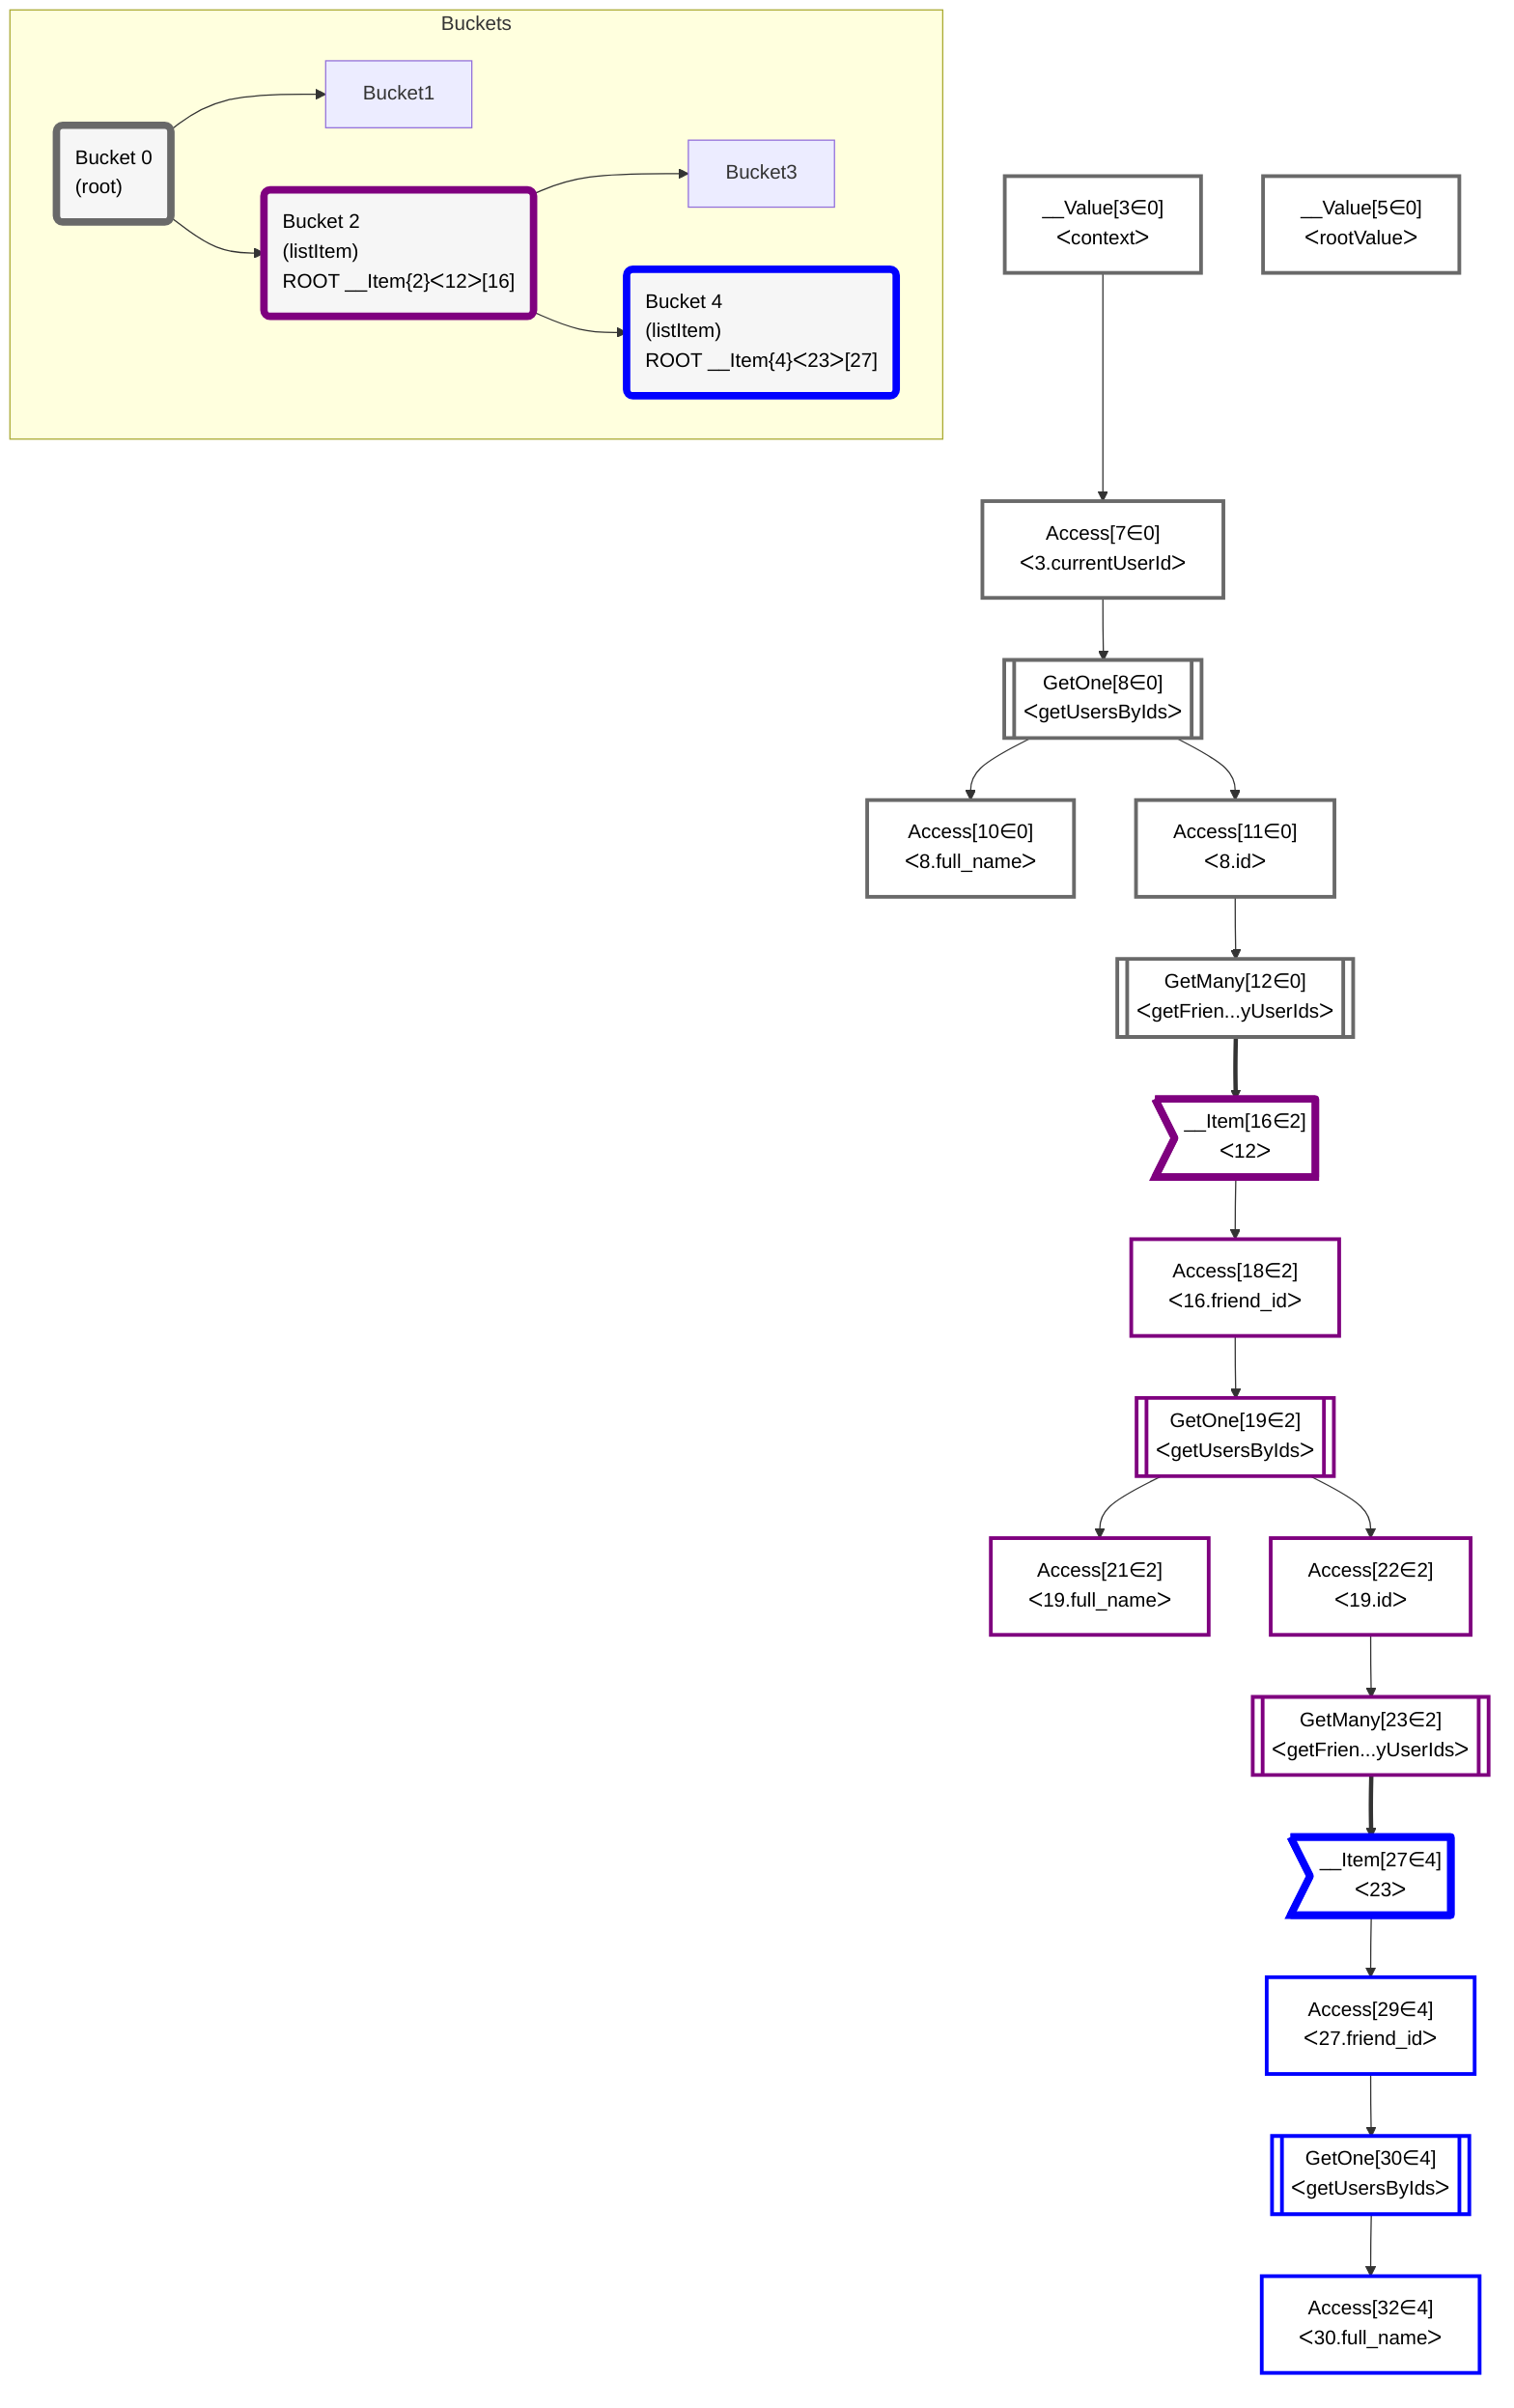 flowchart TD
    classDef path fill:#eee,stroke:#000,color:#000
    classDef plan fill:#fff,stroke-width:3px,color:#000
    classDef itemplan fill:#fff,stroke-width:6px,color:#000
    classDef sideeffectplan fill:#f00,stroke-width:6px,color:#000
    classDef bucket fill:#f6f6f6,color:#000,stroke-width:6px,text-align:left


    %% define steps
    __Value3["__Value[3∈0]<br />ᐸcontextᐳ"]:::plan
    __Value5["__Value[5∈0]<br />ᐸrootValueᐳ"]:::plan
    Access7["Access[7∈0]<br />ᐸ3.currentUserIdᐳ"]:::plan
    GetOne8[["GetOne[8∈0]<br />ᐸgetUsersByIdsᐳ"]]:::plan
    Access10["Access[10∈0]<br />ᐸ8.full_nameᐳ"]:::plan
    Access11["Access[11∈0]<br />ᐸ8.idᐳ"]:::plan
    GetMany12[["GetMany[12∈0]<br />ᐸgetFrien...yUserIdsᐳ"]]:::plan
    __Item16>"__Item[16∈2]<br />ᐸ12ᐳ"]:::itemplan
    Access18["Access[18∈2]<br />ᐸ16.friend_idᐳ"]:::plan
    GetOne19[["GetOne[19∈2]<br />ᐸgetUsersByIdsᐳ"]]:::plan
    Access21["Access[21∈2]<br />ᐸ19.full_nameᐳ"]:::plan
    Access22["Access[22∈2]<br />ᐸ19.idᐳ"]:::plan
    GetMany23[["GetMany[23∈2]<br />ᐸgetFrien...yUserIdsᐳ"]]:::plan
    __Item27>"__Item[27∈4]<br />ᐸ23ᐳ"]:::itemplan
    Access29["Access[29∈4]<br />ᐸ27.friend_idᐳ"]:::plan
    GetOne30[["GetOne[30∈4]<br />ᐸgetUsersByIdsᐳ"]]:::plan
    Access32["Access[32∈4]<br />ᐸ30.full_nameᐳ"]:::plan

    %% plan dependencies
    __Value3 --> Access7
    Access7 --> GetOne8
    GetOne8 --> Access10
    GetOne8 --> Access11
    Access11 --> GetMany12
    GetMany12 ==> __Item16
    __Item16 --> Access18
    Access18 --> GetOne19
    GetOne19 --> Access21
    GetOne19 --> Access22
    Access22 --> GetMany23
    GetMany23 ==> __Item27
    __Item27 --> Access29
    Access29 --> GetOne30
    GetOne30 --> Access32

    subgraph Buckets
    Bucket0("Bucket 0<br />(root)"):::bucket
    classDef bucket0 stroke:#696969
    class Bucket0,__Value3,__Value5,Access7,GetOne8,Access10,Access11,GetMany12 bucket0
    Bucket2("Bucket 2<br />(listItem)<br />ROOT __Item{2}ᐸ12ᐳ[16]"):::bucket
    classDef bucket2 stroke:#7f007f
    class Bucket2,__Item16,Access18,GetOne19,Access21,Access22,GetMany23 bucket2
    Bucket4("Bucket 4<br />(listItem)<br />ROOT __Item{4}ᐸ23ᐳ[27]"):::bucket
    classDef bucket4 stroke:#0000ff
    class Bucket4,__Item27,Access29,GetOne30,Access32 bucket4
    Bucket0 --> Bucket1 & Bucket2
    Bucket2 --> Bucket3 & Bucket4
    end